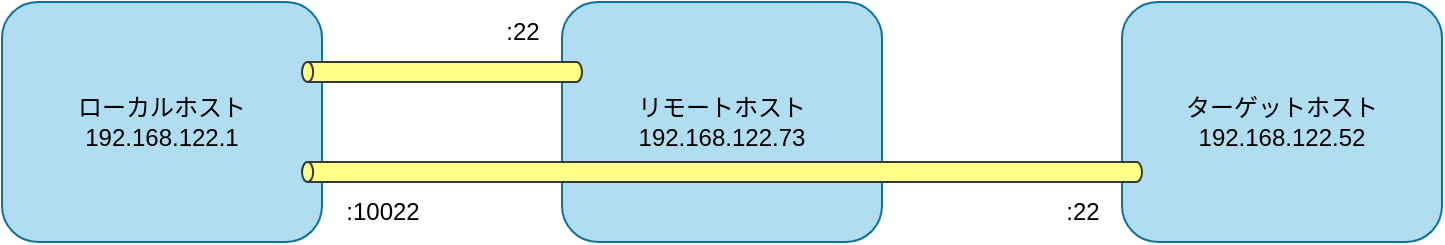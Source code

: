<mxfile version="26.2.14">
  <diagram name="ページ1" id="THapRGZPrRYxQcvMH0em">
    <mxGraphModel dx="951" dy="514" grid="1" gridSize="10" guides="1" tooltips="1" connect="1" arrows="1" fold="1" page="1" pageScale="1" pageWidth="827" pageHeight="1169" math="0" shadow="0">
      <root>
        <mxCell id="0" />
        <mxCell id="1" parent="0" />
        <mxCell id="z1c6ZjY3Zz100pfBFQgb-1" value="&lt;div&gt;ローカルホスト&lt;/div&gt;&lt;div&gt;192.168.122.1&lt;/div&gt;" style="rounded=1;whiteSpace=wrap;html=1;fillColor=#b1ddf0;strokeColor=#10739e;" vertex="1" parent="1">
          <mxGeometry x="40" y="40" width="160" height="120" as="geometry" />
        </mxCell>
        <mxCell id="z1c6ZjY3Zz100pfBFQgb-2" value="&lt;div&gt;リモートホスト&lt;/div&gt;&lt;div&gt;192.168.122.73&lt;/div&gt;" style="rounded=1;whiteSpace=wrap;html=1;fillColor=#b1ddf0;strokeColor=#10739e;" vertex="1" parent="1">
          <mxGeometry x="320" y="40" width="160" height="120" as="geometry" />
        </mxCell>
        <mxCell id="z1c6ZjY3Zz100pfBFQgb-3" value="&lt;div&gt;ターゲットホスト&lt;/div&gt;&lt;div&gt;192.168.122.52&lt;/div&gt;" style="rounded=1;whiteSpace=wrap;html=1;fillColor=#b1ddf0;strokeColor=#10739e;" vertex="1" parent="1">
          <mxGeometry x="600" y="40" width="160" height="120" as="geometry" />
        </mxCell>
        <mxCell id="z1c6ZjY3Zz100pfBFQgb-4" value="" style="shape=cylinder3;whiteSpace=wrap;html=1;boundedLbl=1;backgroundOutline=1;size=2.793;direction=north;fillColor=#ffff88;strokeColor=#36393d;" vertex="1" parent="1">
          <mxGeometry x="190" y="70" width="140" height="10" as="geometry" />
        </mxCell>
        <mxCell id="z1c6ZjY3Zz100pfBFQgb-5" value="" style="shape=cylinder3;whiteSpace=wrap;html=1;boundedLbl=1;backgroundOutline=1;size=2.793;direction=north;fillColor=#ffff88;strokeColor=#36393d;" vertex="1" parent="1">
          <mxGeometry x="190" y="120" width="420" height="10" as="geometry" />
        </mxCell>
        <mxCell id="z1c6ZjY3Zz100pfBFQgb-6" value=":22" style="text;html=1;align=center;verticalAlign=middle;resizable=0;points=[];autosize=1;strokeColor=none;fillColor=none;" vertex="1" parent="1">
          <mxGeometry x="280" y="40" width="40" height="30" as="geometry" />
        </mxCell>
        <mxCell id="z1c6ZjY3Zz100pfBFQgb-7" value=":10022" style="text;html=1;align=center;verticalAlign=middle;resizable=0;points=[];autosize=1;strokeColor=none;fillColor=none;" vertex="1" parent="1">
          <mxGeometry x="200" y="130" width="60" height="30" as="geometry" />
        </mxCell>
        <mxCell id="z1c6ZjY3Zz100pfBFQgb-8" value=":22" style="text;html=1;align=center;verticalAlign=middle;resizable=0;points=[];autosize=1;strokeColor=none;fillColor=none;" vertex="1" parent="1">
          <mxGeometry x="560" y="130" width="40" height="30" as="geometry" />
        </mxCell>
      </root>
    </mxGraphModel>
  </diagram>
</mxfile>
